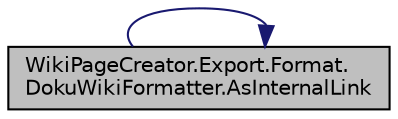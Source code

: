 digraph "WikiPageCreator.Export.Format.DokuWikiFormatter.AsInternalLink"
{
 // LATEX_PDF_SIZE
  edge [fontname="Helvetica",fontsize="10",labelfontname="Helvetica",labelfontsize="10"];
  node [fontname="Helvetica",fontsize="10",shape=record];
  rankdir="LR";
  Node1 [label="WikiPageCreator.Export.Format.\lDokuWikiFormatter.AsInternalLink",height=0.2,width=0.4,color="black", fillcolor="grey75", style="filled", fontcolor="black",tooltip="Formats the given parameters as an internal link."];
  Node1 -> Node1 [color="midnightblue",fontsize="10",style="solid",fontname="Helvetica"];
}
